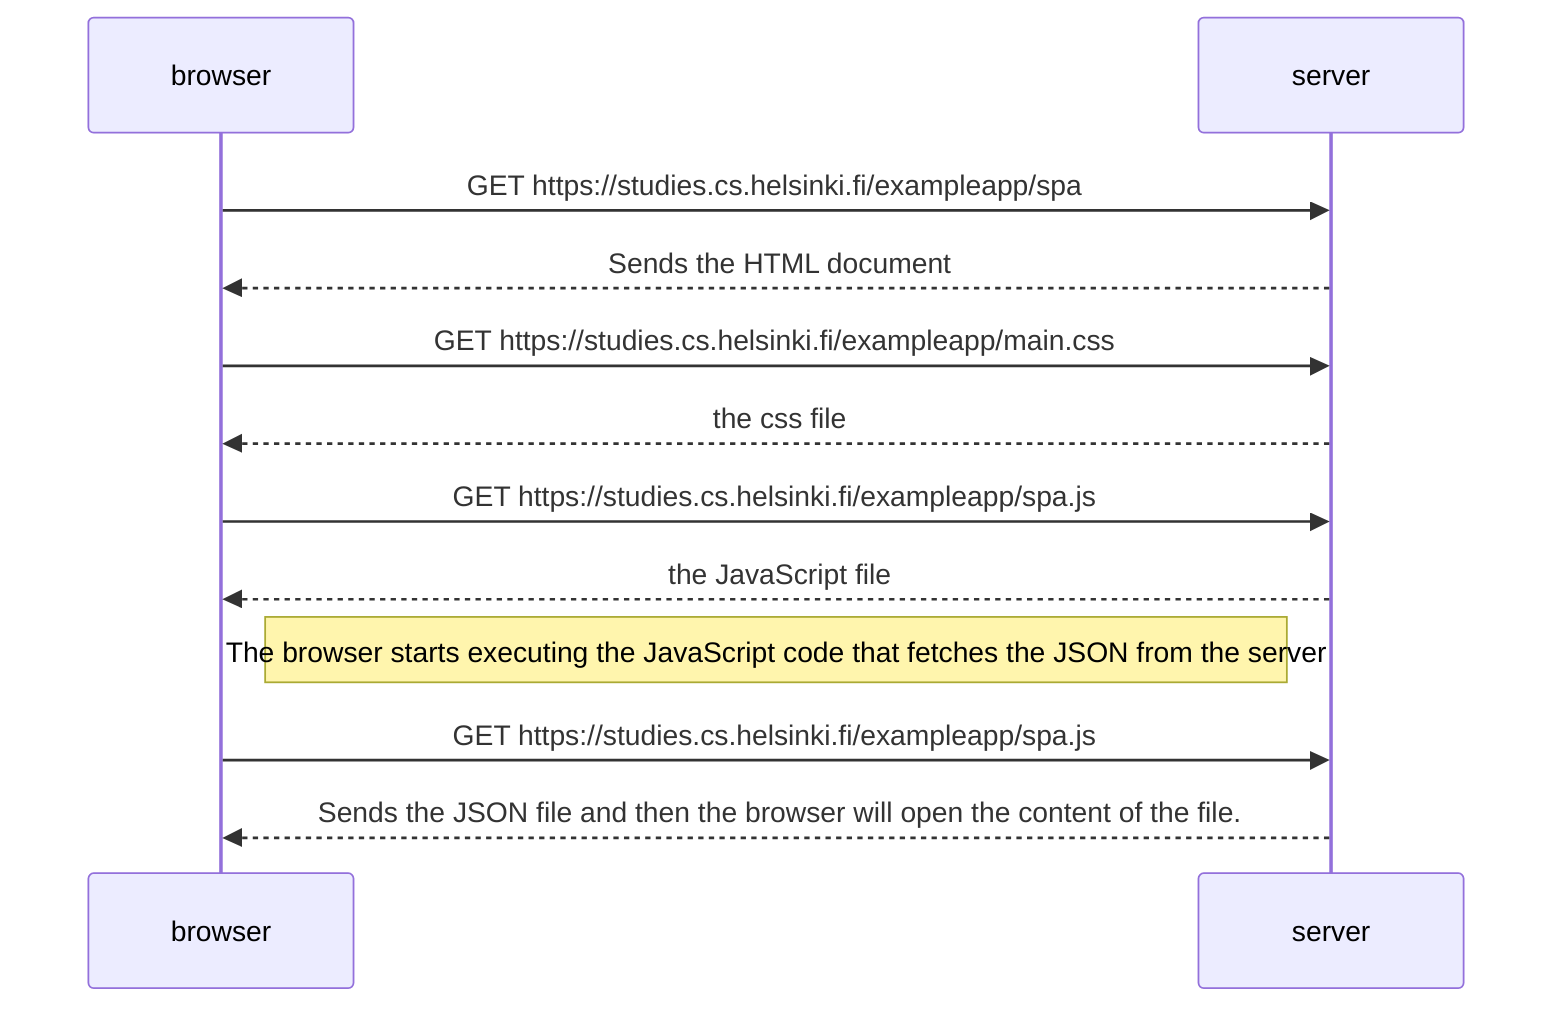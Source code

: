 sequenceDiagram
    participant browser
    participant server
    browser->>server: GET https://studies.cs.helsinki.fi/exampleapp/spa
    
    server-->>browser:  Sends  the HTML document

    browser->>server: GET https://studies.cs.helsinki.fi/exampleapp/main.css
    
    server-->>browser: the css file
    
    browser->>server: GET https://studies.cs.helsinki.fi/exampleapp/spa.js
    
    server-->>browser: the JavaScript file

    Note right of browser: The browser starts executing the JavaScript code that fetches the JSON from the server

    browser->>server: GET https://studies.cs.helsinki.fi/exampleapp/spa.js
    
    server-->>browser: Sends the JSON file and then the browser will open  the content of the file.